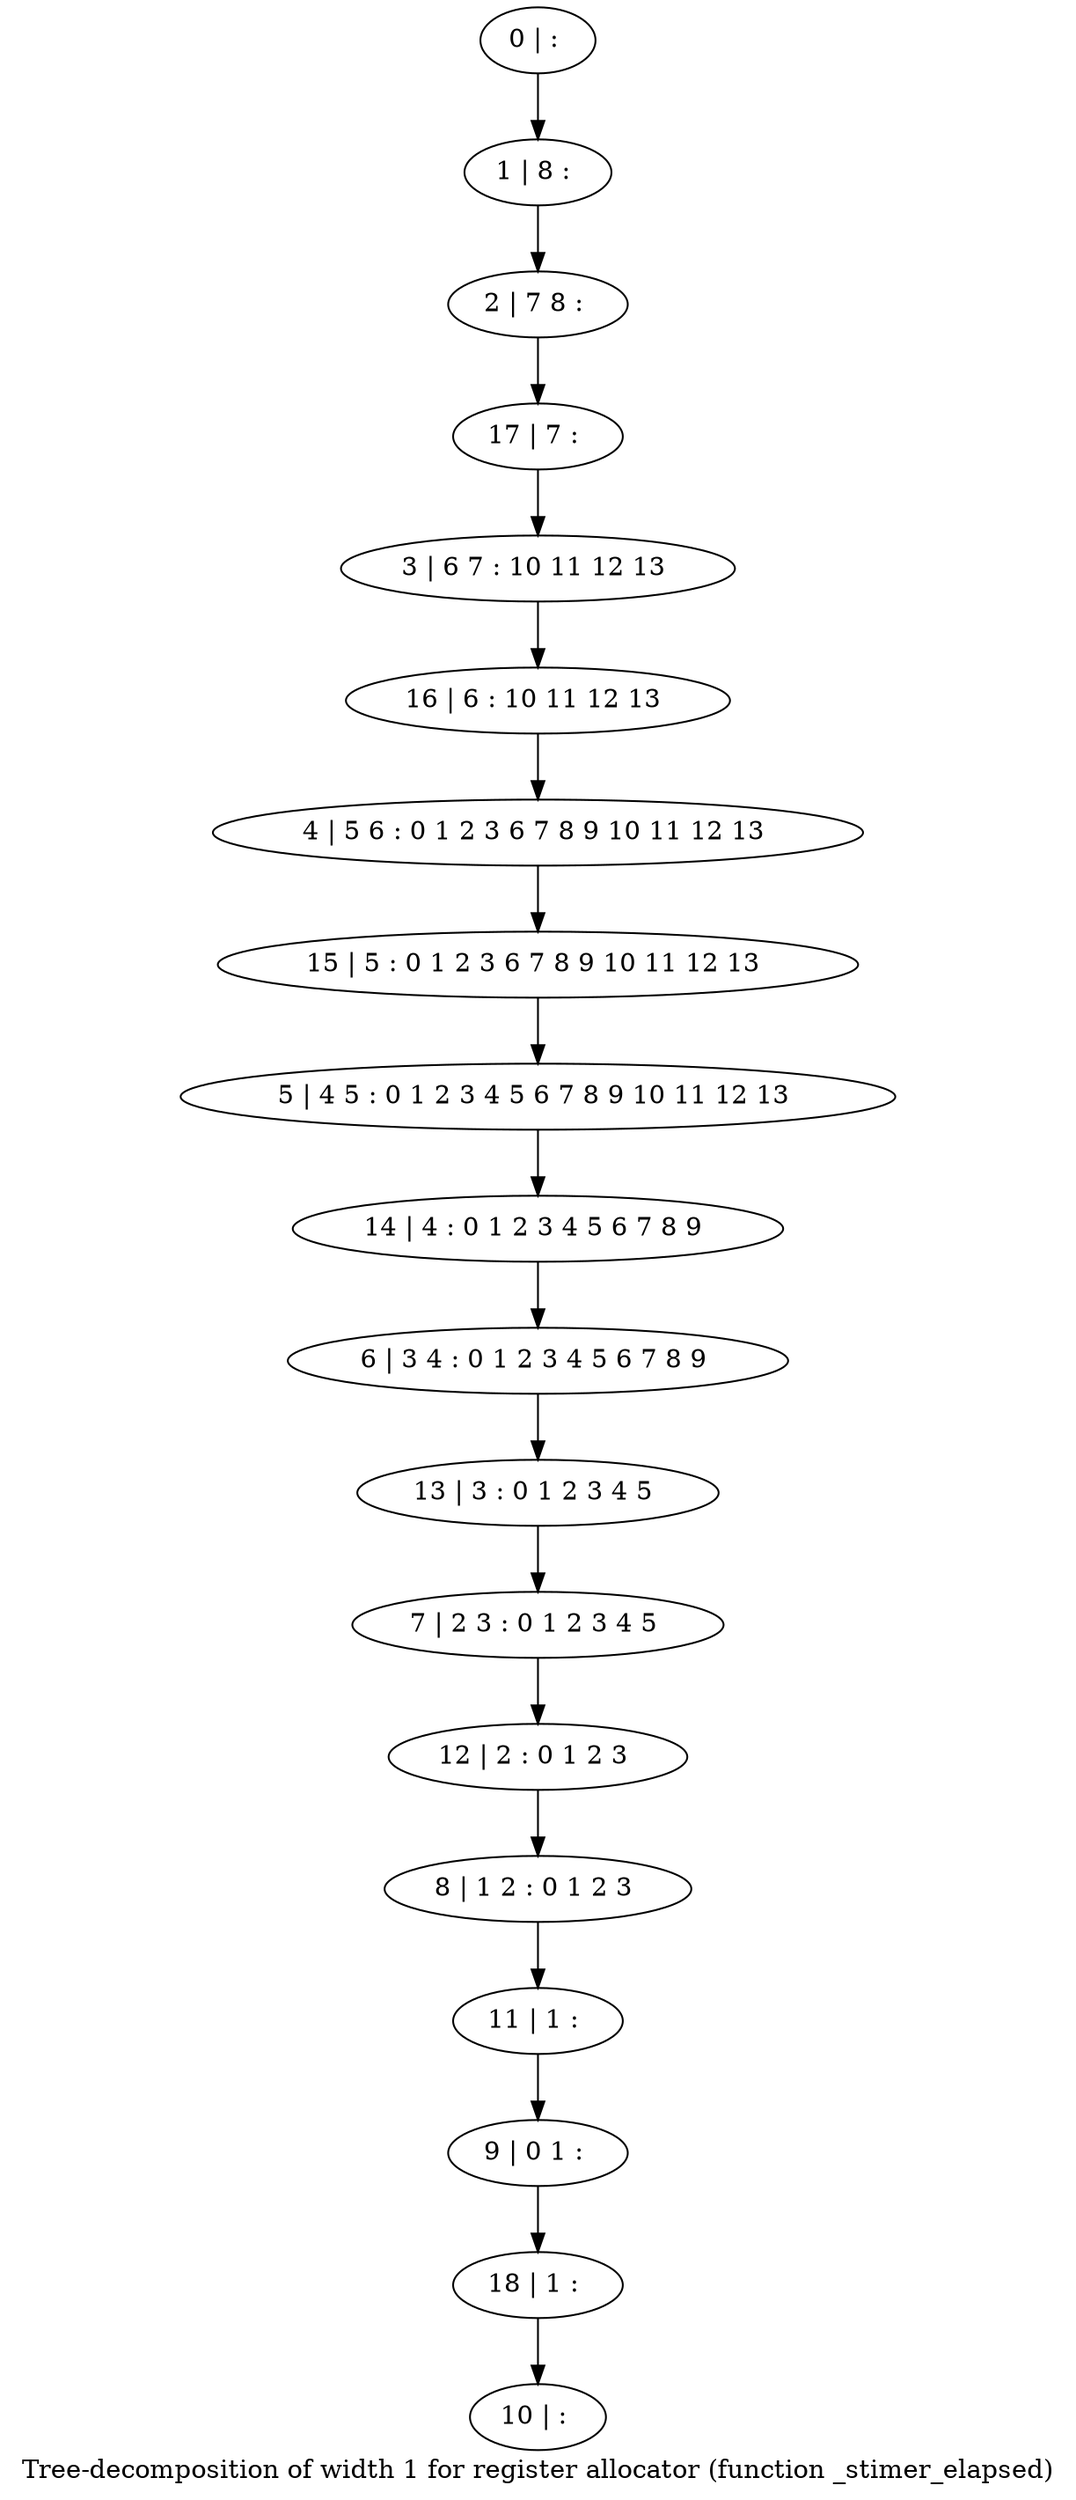 digraph G {
graph [label="Tree-decomposition of width 1 for register allocator (function _stimer_elapsed)"]
0[label="0 | : "];
1[label="1 | 8 : "];
2[label="2 | 7 8 : "];
3[label="3 | 6 7 : 10 11 12 13 "];
4[label="4 | 5 6 : 0 1 2 3 6 7 8 9 10 11 12 13 "];
5[label="5 | 4 5 : 0 1 2 3 4 5 6 7 8 9 10 11 12 13 "];
6[label="6 | 3 4 : 0 1 2 3 4 5 6 7 8 9 "];
7[label="7 | 2 3 : 0 1 2 3 4 5 "];
8[label="8 | 1 2 : 0 1 2 3 "];
9[label="9 | 0 1 : "];
10[label="10 | : "];
11[label="11 | 1 : "];
12[label="12 | 2 : 0 1 2 3 "];
13[label="13 | 3 : 0 1 2 3 4 5 "];
14[label="14 | 4 : 0 1 2 3 4 5 6 7 8 9 "];
15[label="15 | 5 : 0 1 2 3 6 7 8 9 10 11 12 13 "];
16[label="16 | 6 : 10 11 12 13 "];
17[label="17 | 7 : "];
18[label="18 | 1 : "];
0->1 ;
1->2 ;
11->9 ;
8->11 ;
12->8 ;
7->12 ;
13->7 ;
6->13 ;
14->6 ;
5->14 ;
15->5 ;
4->15 ;
16->4 ;
3->16 ;
17->3 ;
2->17 ;
18->10 ;
9->18 ;
}

